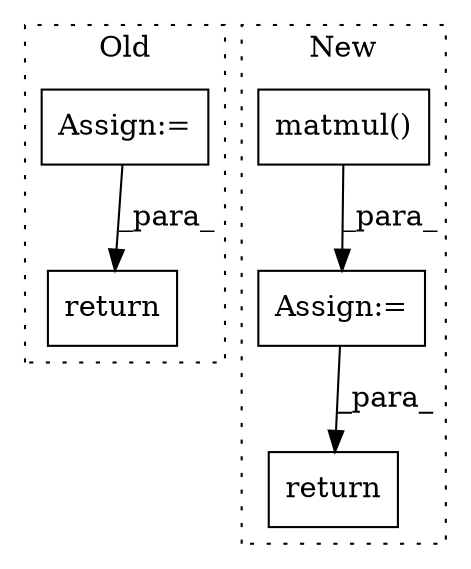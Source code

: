 digraph G {
subgraph cluster0 {
1 [label="return" a="93" s="3202" l="7" shape="box"];
4 [label="Assign:=" a="68" s="3063" l="3" shape="box"];
label = "Old";
style="dotted";
}
subgraph cluster1 {
2 [label="matmul()" a="75" s="3152,3185" l="13,1" shape="box"];
3 [label="Assign:=" a="68" s="3149" l="3" shape="box"];
5 [label="return" a="93" s="3238" l="7" shape="box"];
label = "New";
style="dotted";
}
2 -> 3 [label="_para_"];
3 -> 5 [label="_para_"];
4 -> 1 [label="_para_"];
}